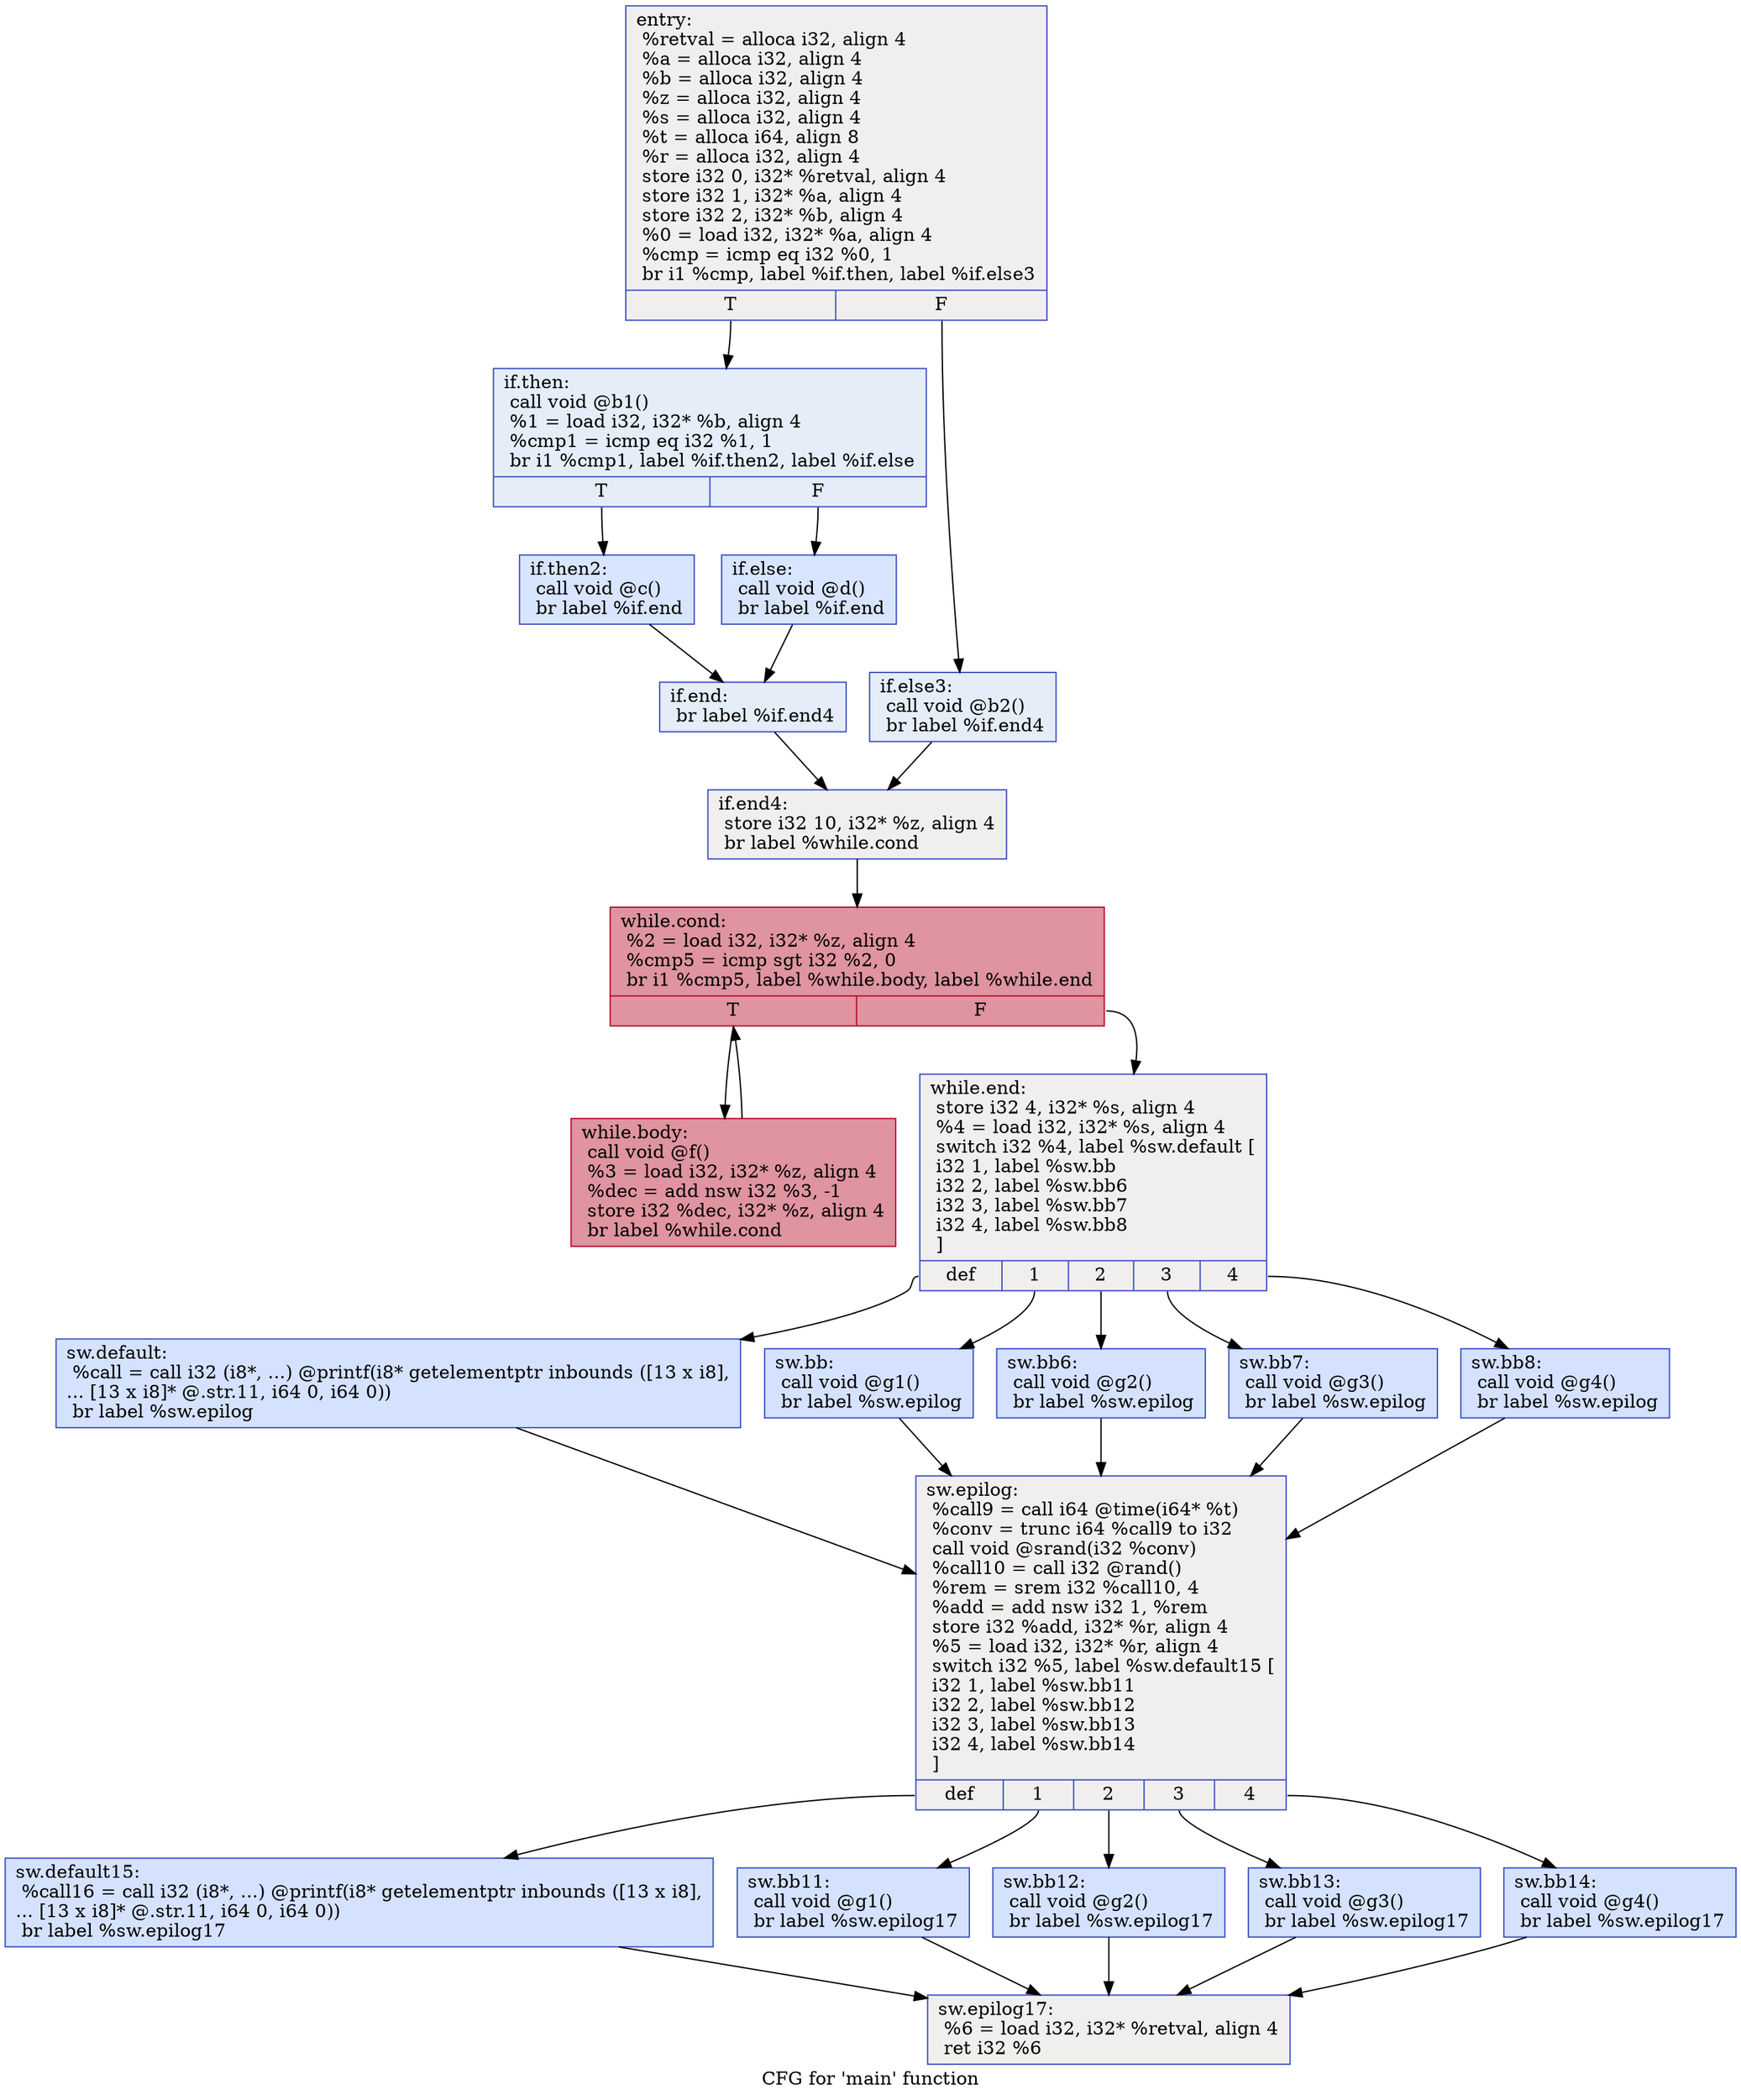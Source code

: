 digraph "CFG for 'main' function" {
	label="CFG for 'main' function";

	Node0x560de6d35300 [shape=record,color="#3d50c3ff", style=filled, fillcolor="#e0dbd870",label="{entry:\l  %retval = alloca i32, align 4\l  %a = alloca i32, align 4\l  %b = alloca i32, align 4\l  %z = alloca i32, align 4\l  %s = alloca i32, align 4\l  %t = alloca i64, align 8\l  %r = alloca i32, align 4\l  store i32 0, i32* %retval, align 4\l  store i32 1, i32* %a, align 4\l  store i32 2, i32* %b, align 4\l  %0 = load i32, i32* %a, align 4\l  %cmp = icmp eq i32 %0, 1\l  br i1 %cmp, label %if.then, label %if.else3\l|{<s0>T|<s1>F}}"];
	Node0x560de6d35300:s0 -> Node0x560de6d35b70;
	Node0x560de6d35300:s1 -> Node0x560de6d35be0;
	Node0x560de6d35b70 [shape=record,color="#3d50c3ff", style=filled, fillcolor="#c5d6f270",label="{if.then:                                          \l  call void @b1()\l  %1 = load i32, i32* %b, align 4\l  %cmp1 = icmp eq i32 %1, 1\l  br i1 %cmp1, label %if.then2, label %if.else\l|{<s0>T|<s1>F}}"];
	Node0x560de6d35b70:s0 -> Node0x560de6d35f00;
	Node0x560de6d35b70:s1 -> Node0x560de6d36120;
	Node0x560de6d35f00 [shape=record,color="#3d50c3ff", style=filled, fillcolor="#a7c5fe70",label="{if.then2:                                         \l  call void @c()\l  br label %if.end\l}"];
	Node0x560de6d35f00 -> Node0x560de6d36310;
	Node0x560de6d36120 [shape=record,color="#3d50c3ff", style=filled, fillcolor="#a7c5fe70",label="{if.else:                                          \l  call void @d()\l  br label %if.end\l}"];
	Node0x560de6d36120 -> Node0x560de6d36310;
	Node0x560de6d36310 [shape=record,color="#3d50c3ff", style=filled, fillcolor="#c5d6f270",label="{if.end:                                           \l  br label %if.end4\l}"];
	Node0x560de6d36310 -> Node0x560de6d36530;
	Node0x560de6d35be0 [shape=record,color="#3d50c3ff", style=filled, fillcolor="#c5d6f270",label="{if.else3:                                         \l  call void @b2()\l  br label %if.end4\l}"];
	Node0x560de6d35be0 -> Node0x560de6d36530;
	Node0x560de6d36530 [shape=record,color="#3d50c3ff", style=filled, fillcolor="#e0dbd870",label="{if.end4:                                          \l  store i32 10, i32* %z, align 4\l  br label %while.cond\l}"];
	Node0x560de6d36530 -> Node0x560de6d367e0;
	Node0x560de6d367e0 [shape=record,color="#b70d28ff", style=filled, fillcolor="#b70d2870",label="{while.cond:                                       \l  %2 = load i32, i32* %z, align 4\l  %cmp5 = icmp sgt i32 %2, 0\l  br i1 %cmp5, label %while.body, label %while.end\l|{<s0>T|<s1>F}}"];
	Node0x560de6d367e0:s0 -> Node0x560de6d36a00;
	Node0x560de6d367e0:s1 -> Node0x560de6d36a80;
	Node0x560de6d36a00 [shape=record,color="#b70d28ff", style=filled, fillcolor="#b70d2870",label="{while.body:                                       \l  call void @f()\l  %3 = load i32, i32* %z, align 4\l  %dec = add nsw i32 %3, -1\l  store i32 %dec, i32* %z, align 4\l  br label %while.cond\l}"];
	Node0x560de6d36a00 -> Node0x560de6d367e0;
	Node0x560de6d36a80 [shape=record,color="#3d50c3ff", style=filled, fillcolor="#e0dbd870",label="{while.end:                                        \l  store i32 4, i32* %s, align 4\l  %4 = load i32, i32* %s, align 4\l  switch i32 %4, label %sw.default [\l    i32 1, label %sw.bb\l    i32 2, label %sw.bb6\l    i32 3, label %sw.bb7\l    i32 4, label %sw.bb8\l  ]\l|{<s0>def|<s1>1|<s2>2|<s3>3|<s4>4}}"];
	Node0x560de6d36a80:s0 -> Node0x560de6d37050;
	Node0x560de6d36a80:s1 -> Node0x560de6d370a0;
	Node0x560de6d36a80:s2 -> Node0x560de6d37110;
	Node0x560de6d36a80:s3 -> Node0x560de6d371b0;
	Node0x560de6d36a80:s4 -> Node0x560de6d375a0;
	Node0x560de6d370a0 [shape=record,color="#3d50c3ff", style=filled, fillcolor="#9ebeff70",label="{sw.bb:                                            \l  call void @g1()\l  br label %sw.epilog\l}"];
	Node0x560de6d370a0 -> Node0x560de6d378e0;
	Node0x560de6d37110 [shape=record,color="#3d50c3ff", style=filled, fillcolor="#9ebeff70",label="{sw.bb6:                                           \l  call void @g2()\l  br label %sw.epilog\l}"];
	Node0x560de6d37110 -> Node0x560de6d378e0;
	Node0x560de6d371b0 [shape=record,color="#3d50c3ff", style=filled, fillcolor="#9ebeff70",label="{sw.bb7:                                           \l  call void @g3()\l  br label %sw.epilog\l}"];
	Node0x560de6d371b0 -> Node0x560de6d378e0;
	Node0x560de6d375a0 [shape=record,color="#3d50c3ff", style=filled, fillcolor="#9ebeff70",label="{sw.bb8:                                           \l  call void @g4()\l  br label %sw.epilog\l}"];
	Node0x560de6d375a0 -> Node0x560de6d378e0;
	Node0x560de6d37050 [shape=record,color="#3d50c3ff", style=filled, fillcolor="#9ebeff70",label="{sw.default:                                       \l  %call = call i32 (i8*, ...) @printf(i8* getelementptr inbounds ([13 x i8],\l... [13 x i8]* @.str.11, i64 0, i64 0))\l  br label %sw.epilog\l}"];
	Node0x560de6d37050 -> Node0x560de6d378e0;
	Node0x560de6d378e0 [shape=record,color="#3d50c3ff", style=filled, fillcolor="#e0dbd870",label="{sw.epilog:                                        \l  %call9 = call i64 @time(i64* %t)\l  %conv = trunc i64 %call9 to i32\l  call void @srand(i32 %conv)\l  %call10 = call i32 @rand()\l  %rem = srem i32 %call10, 4\l  %add = add nsw i32 1, %rem\l  store i32 %add, i32* %r, align 4\l  %5 = load i32, i32* %r, align 4\l  switch i32 %5, label %sw.default15 [\l    i32 1, label %sw.bb11\l    i32 2, label %sw.bb12\l    i32 3, label %sw.bb13\l    i32 4, label %sw.bb14\l  ]\l|{<s0>def|<s1>1|<s2>2|<s3>3|<s4>4}}"];
	Node0x560de6d378e0:s0 -> Node0x560de6d38ba0;
	Node0x560de6d378e0:s1 -> Node0x560de6d38c20;
	Node0x560de6d378e0:s2 -> Node0x560de6d38c90;
	Node0x560de6d378e0:s3 -> Node0x560de6d38d60;
	Node0x560de6d378e0:s4 -> Node0x560de6d38e30;
	Node0x560de6d38c20 [shape=record,color="#3d50c3ff", style=filled, fillcolor="#9ebeff70",label="{sw.bb11:                                          \l  call void @g1()\l  br label %sw.epilog17\l}"];
	Node0x560de6d38c20 -> Node0x560de6d39170;
	Node0x560de6d38c90 [shape=record,color="#3d50c3ff", style=filled, fillcolor="#9ebeff70",label="{sw.bb12:                                          \l  call void @g2()\l  br label %sw.epilog17\l}"];
	Node0x560de6d38c90 -> Node0x560de6d39170;
	Node0x560de6d38d60 [shape=record,color="#3d50c3ff", style=filled, fillcolor="#9ebeff70",label="{sw.bb13:                                          \l  call void @g3()\l  br label %sw.epilog17\l}"];
	Node0x560de6d38d60 -> Node0x560de6d39170;
	Node0x560de6d38e30 [shape=record,color="#3d50c3ff", style=filled, fillcolor="#9ebeff70",label="{sw.bb14:                                          \l  call void @g4()\l  br label %sw.epilog17\l}"];
	Node0x560de6d38e30 -> Node0x560de6d39170;
	Node0x560de6d38ba0 [shape=record,color="#3d50c3ff", style=filled, fillcolor="#9ebeff70",label="{sw.default15:                                     \l  %call16 = call i32 (i8*, ...) @printf(i8* getelementptr inbounds ([13 x i8],\l... [13 x i8]* @.str.11, i64 0, i64 0))\l  br label %sw.epilog17\l}"];
	Node0x560de6d38ba0 -> Node0x560de6d39170;
	Node0x560de6d39170 [shape=record,color="#3d50c3ff", style=filled, fillcolor="#e0dbd870",label="{sw.epilog17:                                      \l  %6 = load i32, i32* %retval, align 4\l  ret i32 %6\l}"];
}
